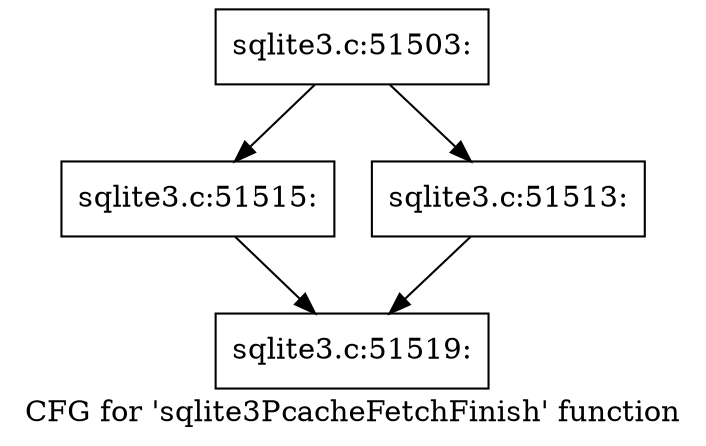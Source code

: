 digraph "CFG for 'sqlite3PcacheFetchFinish' function" {
	label="CFG for 'sqlite3PcacheFetchFinish' function";

	Node0x55c0f74dae10 [shape=record,label="{sqlite3.c:51503:}"];
	Node0x55c0f74dae10 -> Node0x55c0f74de6e0;
	Node0x55c0f74dae10 -> Node0x55c0f74de690;
	Node0x55c0f74de690 [shape=record,label="{sqlite3.c:51513:}"];
	Node0x55c0f74de690 -> Node0x55c0f74db480;
	Node0x55c0f74de6e0 [shape=record,label="{sqlite3.c:51515:}"];
	Node0x55c0f74de6e0 -> Node0x55c0f74db480;
	Node0x55c0f74db480 [shape=record,label="{sqlite3.c:51519:}"];
}
